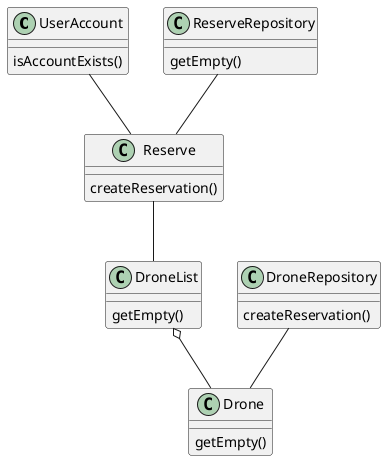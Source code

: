 @startuml
UserAccount -- Reserve
Reserve -- DroneList
DroneList o-- Drone
DroneRepository -- Drone
ReserveRepository -- Reserve

class Drone{
    getEmpty()
}
class DroneList{
    getEmpty()
}
class Reserve{
    createReservation()
}
class UserAccount{
    isAccountExists()
}
class ReserveRepository{
    getEmpty()
}
class DroneRepository{
    createReservation()
}
@enduml